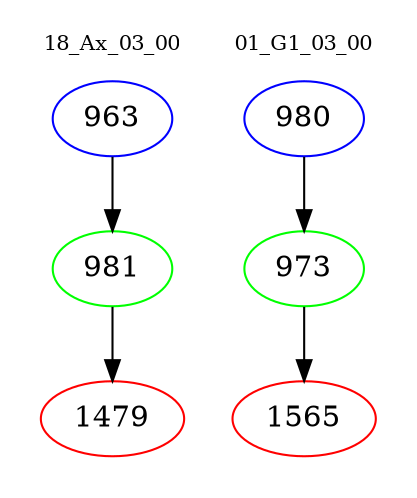 digraph{
subgraph cluster_0 {
color = white
label = "18_Ax_03_00";
fontsize=10;
T0_963 [label="963", color="blue"]
T0_963 -> T0_981 [color="black"]
T0_981 [label="981", color="green"]
T0_981 -> T0_1479 [color="black"]
T0_1479 [label="1479", color="red"]
}
subgraph cluster_1 {
color = white
label = "01_G1_03_00";
fontsize=10;
T1_980 [label="980", color="blue"]
T1_980 -> T1_973 [color="black"]
T1_973 [label="973", color="green"]
T1_973 -> T1_1565 [color="black"]
T1_1565 [label="1565", color="red"]
}
}
